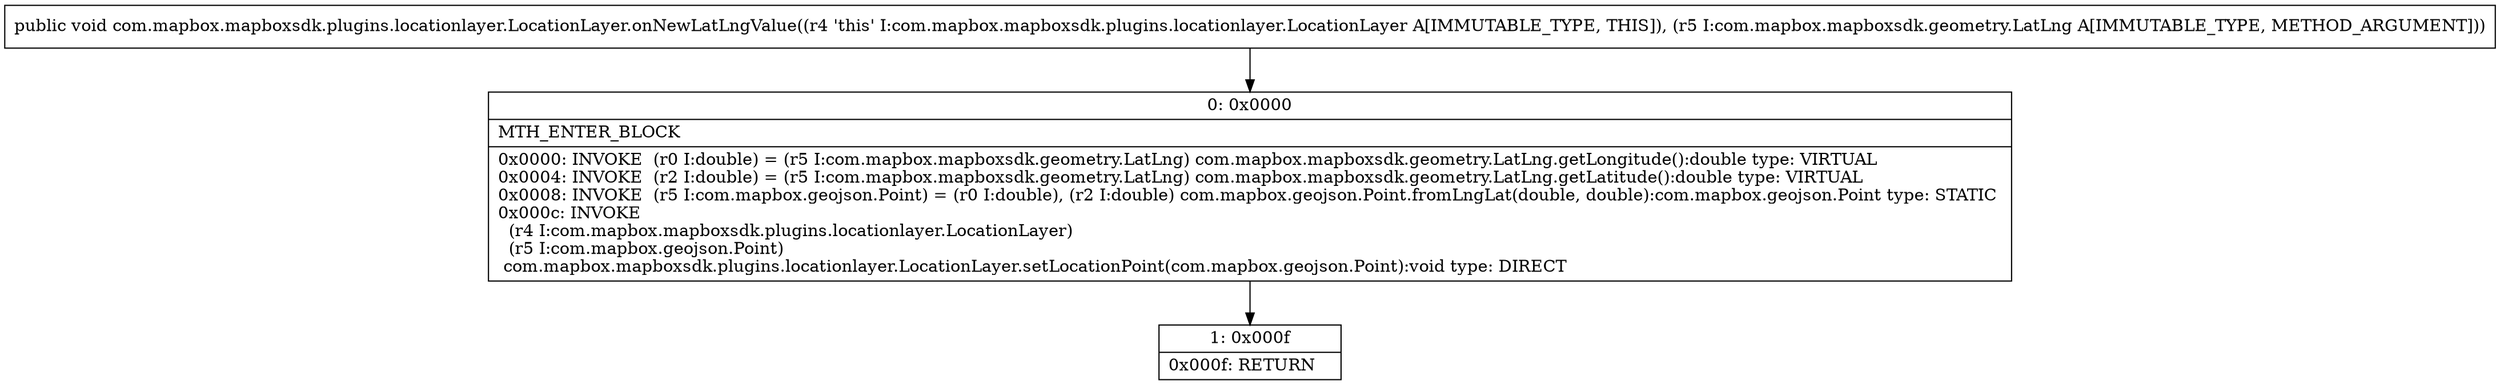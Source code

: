 digraph "CFG forcom.mapbox.mapboxsdk.plugins.locationlayer.LocationLayer.onNewLatLngValue(Lcom\/mapbox\/mapboxsdk\/geometry\/LatLng;)V" {
Node_0 [shape=record,label="{0\:\ 0x0000|MTH_ENTER_BLOCK\l|0x0000: INVOKE  (r0 I:double) = (r5 I:com.mapbox.mapboxsdk.geometry.LatLng) com.mapbox.mapboxsdk.geometry.LatLng.getLongitude():double type: VIRTUAL \l0x0004: INVOKE  (r2 I:double) = (r5 I:com.mapbox.mapboxsdk.geometry.LatLng) com.mapbox.mapboxsdk.geometry.LatLng.getLatitude():double type: VIRTUAL \l0x0008: INVOKE  (r5 I:com.mapbox.geojson.Point) = (r0 I:double), (r2 I:double) com.mapbox.geojson.Point.fromLngLat(double, double):com.mapbox.geojson.Point type: STATIC \l0x000c: INVOKE  \l  (r4 I:com.mapbox.mapboxsdk.plugins.locationlayer.LocationLayer)\l  (r5 I:com.mapbox.geojson.Point)\l com.mapbox.mapboxsdk.plugins.locationlayer.LocationLayer.setLocationPoint(com.mapbox.geojson.Point):void type: DIRECT \l}"];
Node_1 [shape=record,label="{1\:\ 0x000f|0x000f: RETURN   \l}"];
MethodNode[shape=record,label="{public void com.mapbox.mapboxsdk.plugins.locationlayer.LocationLayer.onNewLatLngValue((r4 'this' I:com.mapbox.mapboxsdk.plugins.locationlayer.LocationLayer A[IMMUTABLE_TYPE, THIS]), (r5 I:com.mapbox.mapboxsdk.geometry.LatLng A[IMMUTABLE_TYPE, METHOD_ARGUMENT])) }"];
MethodNode -> Node_0;
Node_0 -> Node_1;
}

